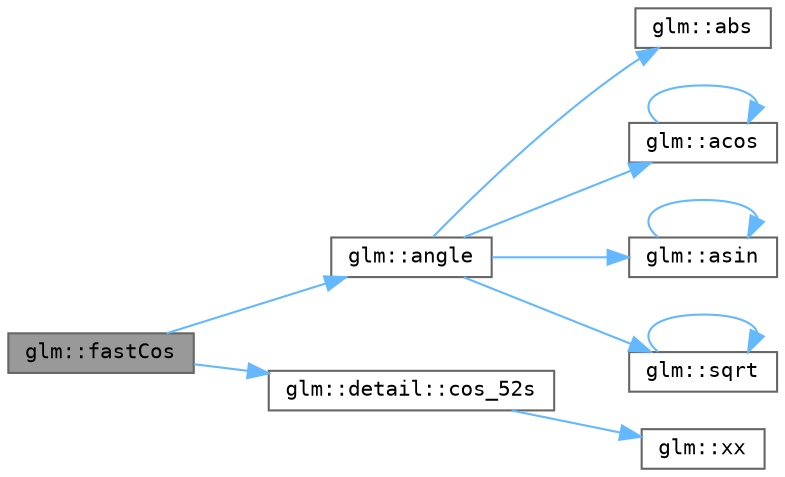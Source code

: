 digraph "glm::fastCos"
{
 // LATEX_PDF_SIZE
  bgcolor="transparent";
  edge [fontname=Terminal,fontsize=10,labelfontname=Helvetica,labelfontsize=10];
  node [fontname=Terminal,fontsize=10,shape=box,height=0.2,width=0.4];
  rankdir="LR";
  Node1 [label="glm::fastCos",height=0.2,width=0.4,color="gray40", fillcolor="grey60", style="filled", fontcolor="black",tooltip=" "];
  Node1 -> Node2 [color="steelblue1",style="solid"];
  Node2 [label="glm::angle",height=0.2,width=0.4,color="grey40", fillcolor="white", style="filled",URL="$group__ext__quaternion__trigonometric.html#ga8aa248b31d5ade470c87304df5eb7bd8",tooltip=" "];
  Node2 -> Node3 [color="steelblue1",style="solid"];
  Node3 [label="glm::abs",height=0.2,width=0.4,color="grey40", fillcolor="white", style="filled",URL="$group__core__func__common.html#ga439e60a72eadecfeda2df5449c613a64",tooltip=" "];
  Node2 -> Node4 [color="steelblue1",style="solid"];
  Node4 [label="glm::acos",height=0.2,width=0.4,color="grey40", fillcolor="white", style="filled",URL="$group__core__func__trigonometric.html#gaf621a212fa21c1009344895a52e9c82c",tooltip=" "];
  Node4 -> Node4 [color="steelblue1",style="solid"];
  Node2 -> Node5 [color="steelblue1",style="solid"];
  Node5 [label="glm::asin",height=0.2,width=0.4,color="grey40", fillcolor="white", style="filled",URL="$group__core__func__trigonometric.html#gad3628b879437a75d1941f965b2893db7",tooltip=" "];
  Node5 -> Node5 [color="steelblue1",style="solid"];
  Node2 -> Node6 [color="steelblue1",style="solid"];
  Node6 [label="glm::sqrt",height=0.2,width=0.4,color="grey40", fillcolor="white", style="filled",URL="$group__core__func__exponential.html#ga1f904e09827e939a56e4158f45ca8ede",tooltip=" "];
  Node6 -> Node6 [color="steelblue1",style="solid"];
  Node1 -> Node7 [color="steelblue1",style="solid"];
  Node7 [label="glm::detail::cos_52s",height=0.2,width=0.4,color="grey40", fillcolor="white", style="filled",URL="$namespaceglm_1_1detail.html#a09055f8d723109dc95c8cc2309e20acc",tooltip=" "];
  Node7 -> Node8 [color="steelblue1",style="solid"];
  Node8 [label="glm::xx",height=0.2,width=0.4,color="grey40", fillcolor="white", style="filled",URL="$group__gtx__vec__swizzle.html#gaf763ba60395bc895f1896d3c484f13c1",tooltip=" "];
}
